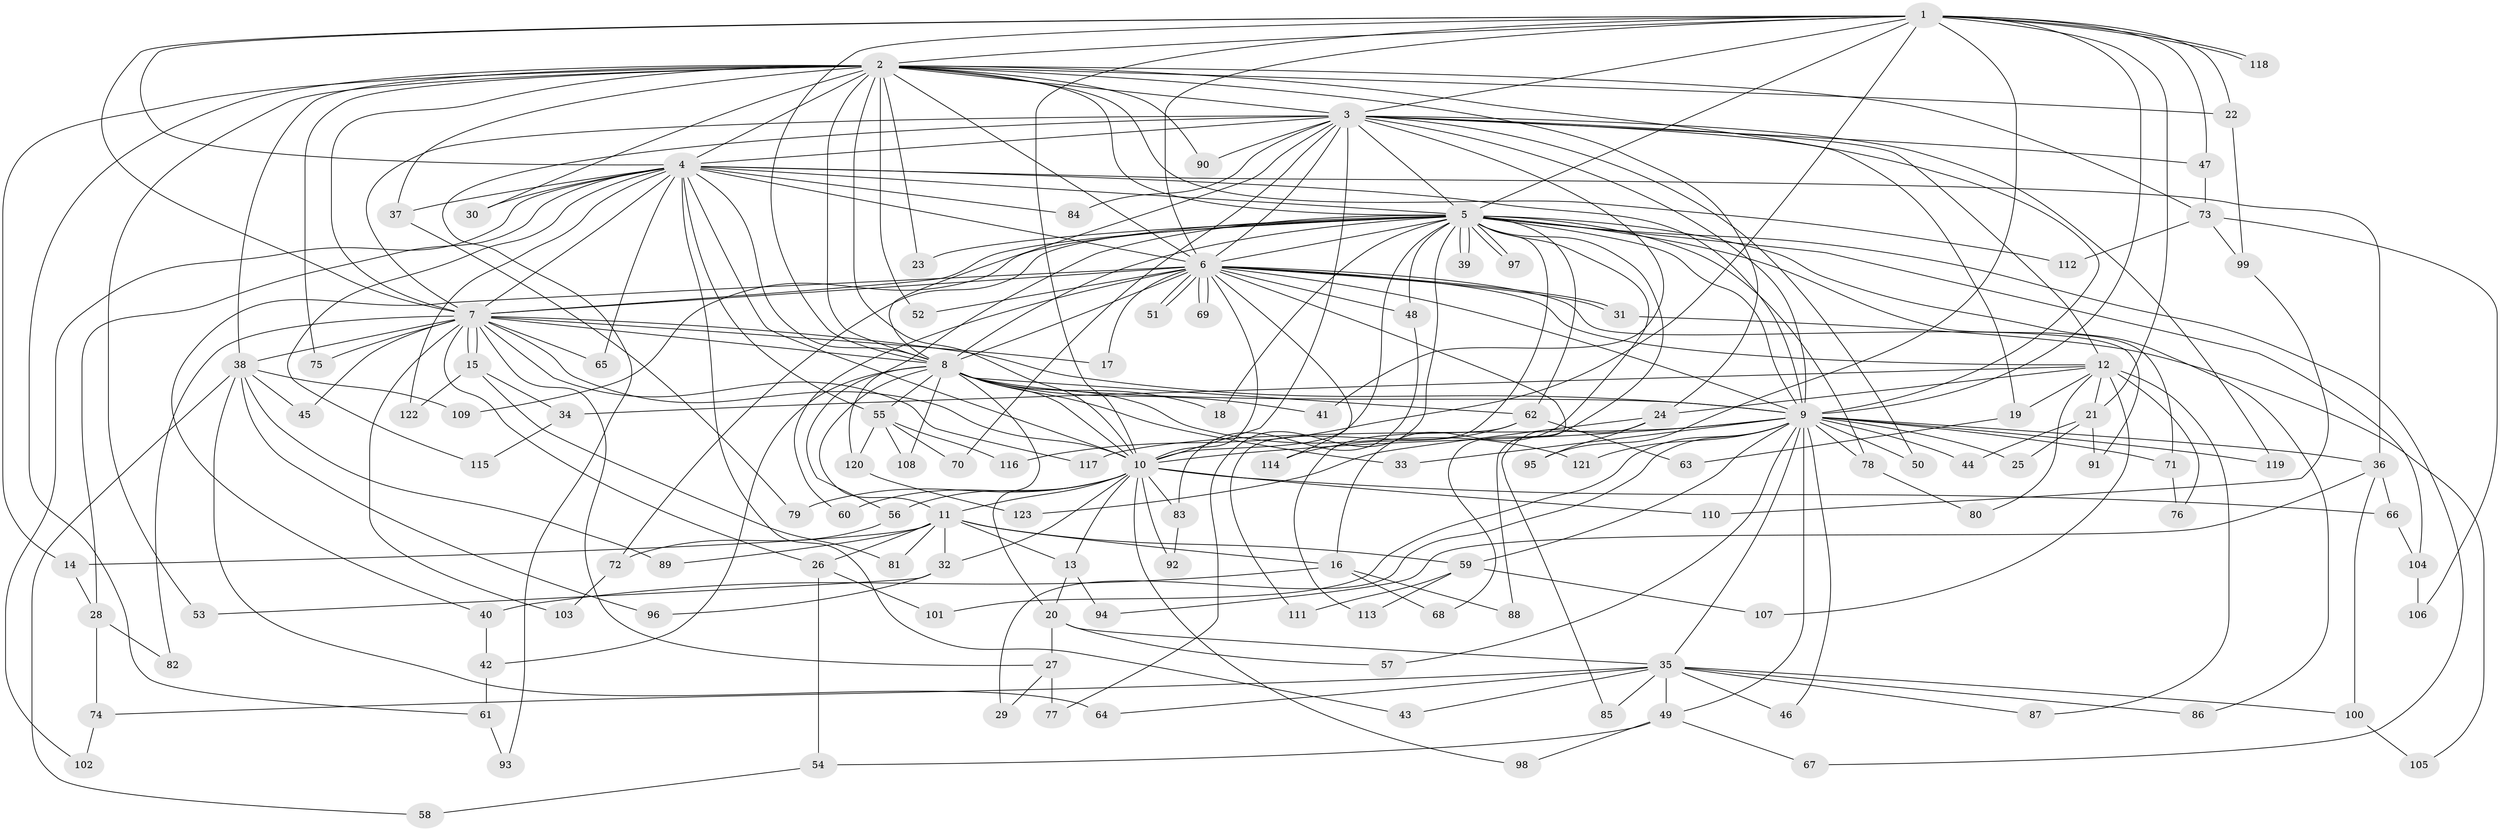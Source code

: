 // Generated by graph-tools (version 1.1) at 2025/35/03/09/25 02:35:02]
// undirected, 123 vertices, 271 edges
graph export_dot {
graph [start="1"]
  node [color=gray90,style=filled];
  1;
  2;
  3;
  4;
  5;
  6;
  7;
  8;
  9;
  10;
  11;
  12;
  13;
  14;
  15;
  16;
  17;
  18;
  19;
  20;
  21;
  22;
  23;
  24;
  25;
  26;
  27;
  28;
  29;
  30;
  31;
  32;
  33;
  34;
  35;
  36;
  37;
  38;
  39;
  40;
  41;
  42;
  43;
  44;
  45;
  46;
  47;
  48;
  49;
  50;
  51;
  52;
  53;
  54;
  55;
  56;
  57;
  58;
  59;
  60;
  61;
  62;
  63;
  64;
  65;
  66;
  67;
  68;
  69;
  70;
  71;
  72;
  73;
  74;
  75;
  76;
  77;
  78;
  79;
  80;
  81;
  82;
  83;
  84;
  85;
  86;
  87;
  88;
  89;
  90;
  91;
  92;
  93;
  94;
  95;
  96;
  97;
  98;
  99;
  100;
  101;
  102;
  103;
  104;
  105;
  106;
  107;
  108;
  109;
  110;
  111;
  112;
  113;
  114;
  115;
  116;
  117;
  118;
  119;
  120;
  121;
  122;
  123;
  1 -- 2;
  1 -- 3;
  1 -- 4;
  1 -- 5;
  1 -- 6;
  1 -- 7;
  1 -- 8;
  1 -- 9;
  1 -- 10;
  1 -- 21;
  1 -- 22;
  1 -- 47;
  1 -- 95;
  1 -- 116;
  1 -- 118;
  1 -- 118;
  2 -- 3;
  2 -- 4;
  2 -- 5;
  2 -- 6;
  2 -- 7;
  2 -- 8;
  2 -- 9;
  2 -- 10;
  2 -- 14;
  2 -- 22;
  2 -- 23;
  2 -- 24;
  2 -- 30;
  2 -- 37;
  2 -- 38;
  2 -- 52;
  2 -- 53;
  2 -- 61;
  2 -- 73;
  2 -- 75;
  2 -- 90;
  2 -- 112;
  3 -- 4;
  3 -- 5;
  3 -- 6;
  3 -- 7;
  3 -- 8;
  3 -- 9;
  3 -- 10;
  3 -- 12;
  3 -- 19;
  3 -- 41;
  3 -- 47;
  3 -- 50;
  3 -- 70;
  3 -- 84;
  3 -- 90;
  3 -- 93;
  3 -- 119;
  4 -- 5;
  4 -- 6;
  4 -- 7;
  4 -- 8;
  4 -- 9;
  4 -- 10;
  4 -- 28;
  4 -- 30;
  4 -- 36;
  4 -- 37;
  4 -- 43;
  4 -- 55;
  4 -- 65;
  4 -- 84;
  4 -- 102;
  4 -- 115;
  4 -- 122;
  5 -- 6;
  5 -- 7;
  5 -- 8;
  5 -- 9;
  5 -- 10;
  5 -- 16;
  5 -- 18;
  5 -- 23;
  5 -- 39;
  5 -- 39;
  5 -- 48;
  5 -- 62;
  5 -- 67;
  5 -- 71;
  5 -- 72;
  5 -- 77;
  5 -- 78;
  5 -- 86;
  5 -- 88;
  5 -- 97;
  5 -- 97;
  5 -- 104;
  5 -- 109;
  5 -- 111;
  5 -- 120;
  6 -- 7;
  6 -- 8;
  6 -- 9;
  6 -- 10;
  6 -- 12;
  6 -- 17;
  6 -- 31;
  6 -- 31;
  6 -- 40;
  6 -- 48;
  6 -- 51;
  6 -- 51;
  6 -- 52;
  6 -- 60;
  6 -- 68;
  6 -- 69;
  6 -- 69;
  6 -- 91;
  6 -- 114;
  7 -- 8;
  7 -- 9;
  7 -- 10;
  7 -- 15;
  7 -- 15;
  7 -- 17;
  7 -- 26;
  7 -- 27;
  7 -- 38;
  7 -- 45;
  7 -- 65;
  7 -- 75;
  7 -- 82;
  7 -- 103;
  7 -- 117;
  8 -- 9;
  8 -- 10;
  8 -- 11;
  8 -- 18;
  8 -- 20;
  8 -- 33;
  8 -- 41;
  8 -- 42;
  8 -- 55;
  8 -- 56;
  8 -- 62;
  8 -- 108;
  8 -- 121;
  9 -- 10;
  9 -- 25;
  9 -- 29;
  9 -- 33;
  9 -- 35;
  9 -- 36;
  9 -- 44;
  9 -- 46;
  9 -- 49;
  9 -- 50;
  9 -- 57;
  9 -- 59;
  9 -- 71;
  9 -- 78;
  9 -- 101;
  9 -- 117;
  9 -- 119;
  9 -- 121;
  10 -- 11;
  10 -- 13;
  10 -- 32;
  10 -- 56;
  10 -- 60;
  10 -- 66;
  10 -- 79;
  10 -- 83;
  10 -- 92;
  10 -- 98;
  10 -- 110;
  11 -- 13;
  11 -- 14;
  11 -- 16;
  11 -- 26;
  11 -- 32;
  11 -- 59;
  11 -- 81;
  11 -- 89;
  12 -- 19;
  12 -- 21;
  12 -- 24;
  12 -- 34;
  12 -- 76;
  12 -- 80;
  12 -- 87;
  12 -- 107;
  13 -- 20;
  13 -- 94;
  14 -- 28;
  15 -- 34;
  15 -- 81;
  15 -- 122;
  16 -- 40;
  16 -- 68;
  16 -- 88;
  19 -- 63;
  20 -- 27;
  20 -- 35;
  20 -- 57;
  21 -- 25;
  21 -- 44;
  21 -- 91;
  22 -- 99;
  24 -- 85;
  24 -- 95;
  24 -- 123;
  26 -- 54;
  26 -- 101;
  27 -- 29;
  27 -- 77;
  28 -- 74;
  28 -- 82;
  31 -- 105;
  32 -- 53;
  32 -- 96;
  34 -- 115;
  35 -- 43;
  35 -- 46;
  35 -- 49;
  35 -- 64;
  35 -- 74;
  35 -- 85;
  35 -- 86;
  35 -- 87;
  35 -- 100;
  36 -- 66;
  36 -- 94;
  36 -- 100;
  37 -- 79;
  38 -- 45;
  38 -- 58;
  38 -- 64;
  38 -- 89;
  38 -- 96;
  38 -- 109;
  40 -- 42;
  42 -- 61;
  47 -- 73;
  48 -- 83;
  49 -- 54;
  49 -- 67;
  49 -- 98;
  54 -- 58;
  55 -- 70;
  55 -- 108;
  55 -- 116;
  55 -- 120;
  56 -- 72;
  59 -- 107;
  59 -- 111;
  59 -- 113;
  61 -- 93;
  62 -- 63;
  62 -- 113;
  62 -- 114;
  66 -- 104;
  71 -- 76;
  72 -- 103;
  73 -- 99;
  73 -- 106;
  73 -- 112;
  74 -- 102;
  78 -- 80;
  83 -- 92;
  99 -- 110;
  100 -- 105;
  104 -- 106;
  120 -- 123;
}

